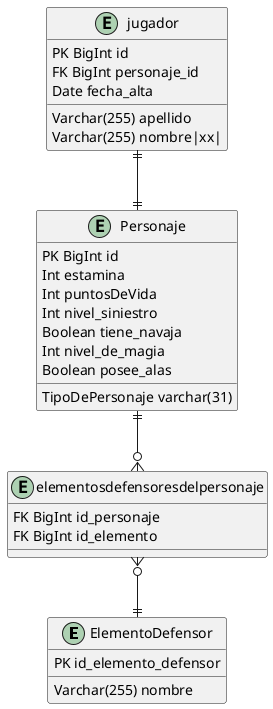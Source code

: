 @startuml



entity ElementoDefensor {
PK id_elemento_defensor
Varchar(255) nombre
}

entity Personaje {
PK BigInt id
TipoDePersonaje varchar(31)
Int estamina
Int puntosDeVida
Int nivel_siniestro
Boolean tiene_navaja
Int nivel_de_magia
Boolean posee_alas
}

entity  jugador {
PK BigInt id
FK BigInt personaje_id
Varchar(255) apellido
Date fecha_alta
Varchar(255) nombre|xx|
}

entity elementosdefensoresdelpersonaje {
FK BigInt id_personaje
FK BigInt id_elemento
}

''-------------------- DEFINICION DE  RELACIONES -------------------''

''  UNO A MUCHOS : uno ||--o{ muchos           ''

'' MUCHOS A UNO : muchos }o--|| uno             ''

'' UNO A UNO : uno }o--|| uno                   ''

'' MUCHOS A MUCHOS : ROMPEMOS!! NOS QUEDA : '' MUCHOS A UNO : muchos }o--|| uno  Y '' UNO A MUCHOS : uno ||--o{ muchos
'' siendo ese UNO la tabla intermedia. ej: JugadorXPartido



jugador ||--|| Personaje

Personaje ||--o{ elementosdefensoresdelpersonaje

elementosdefensoresdelpersonaje  }o--|| ElementoDefensor
@enduml